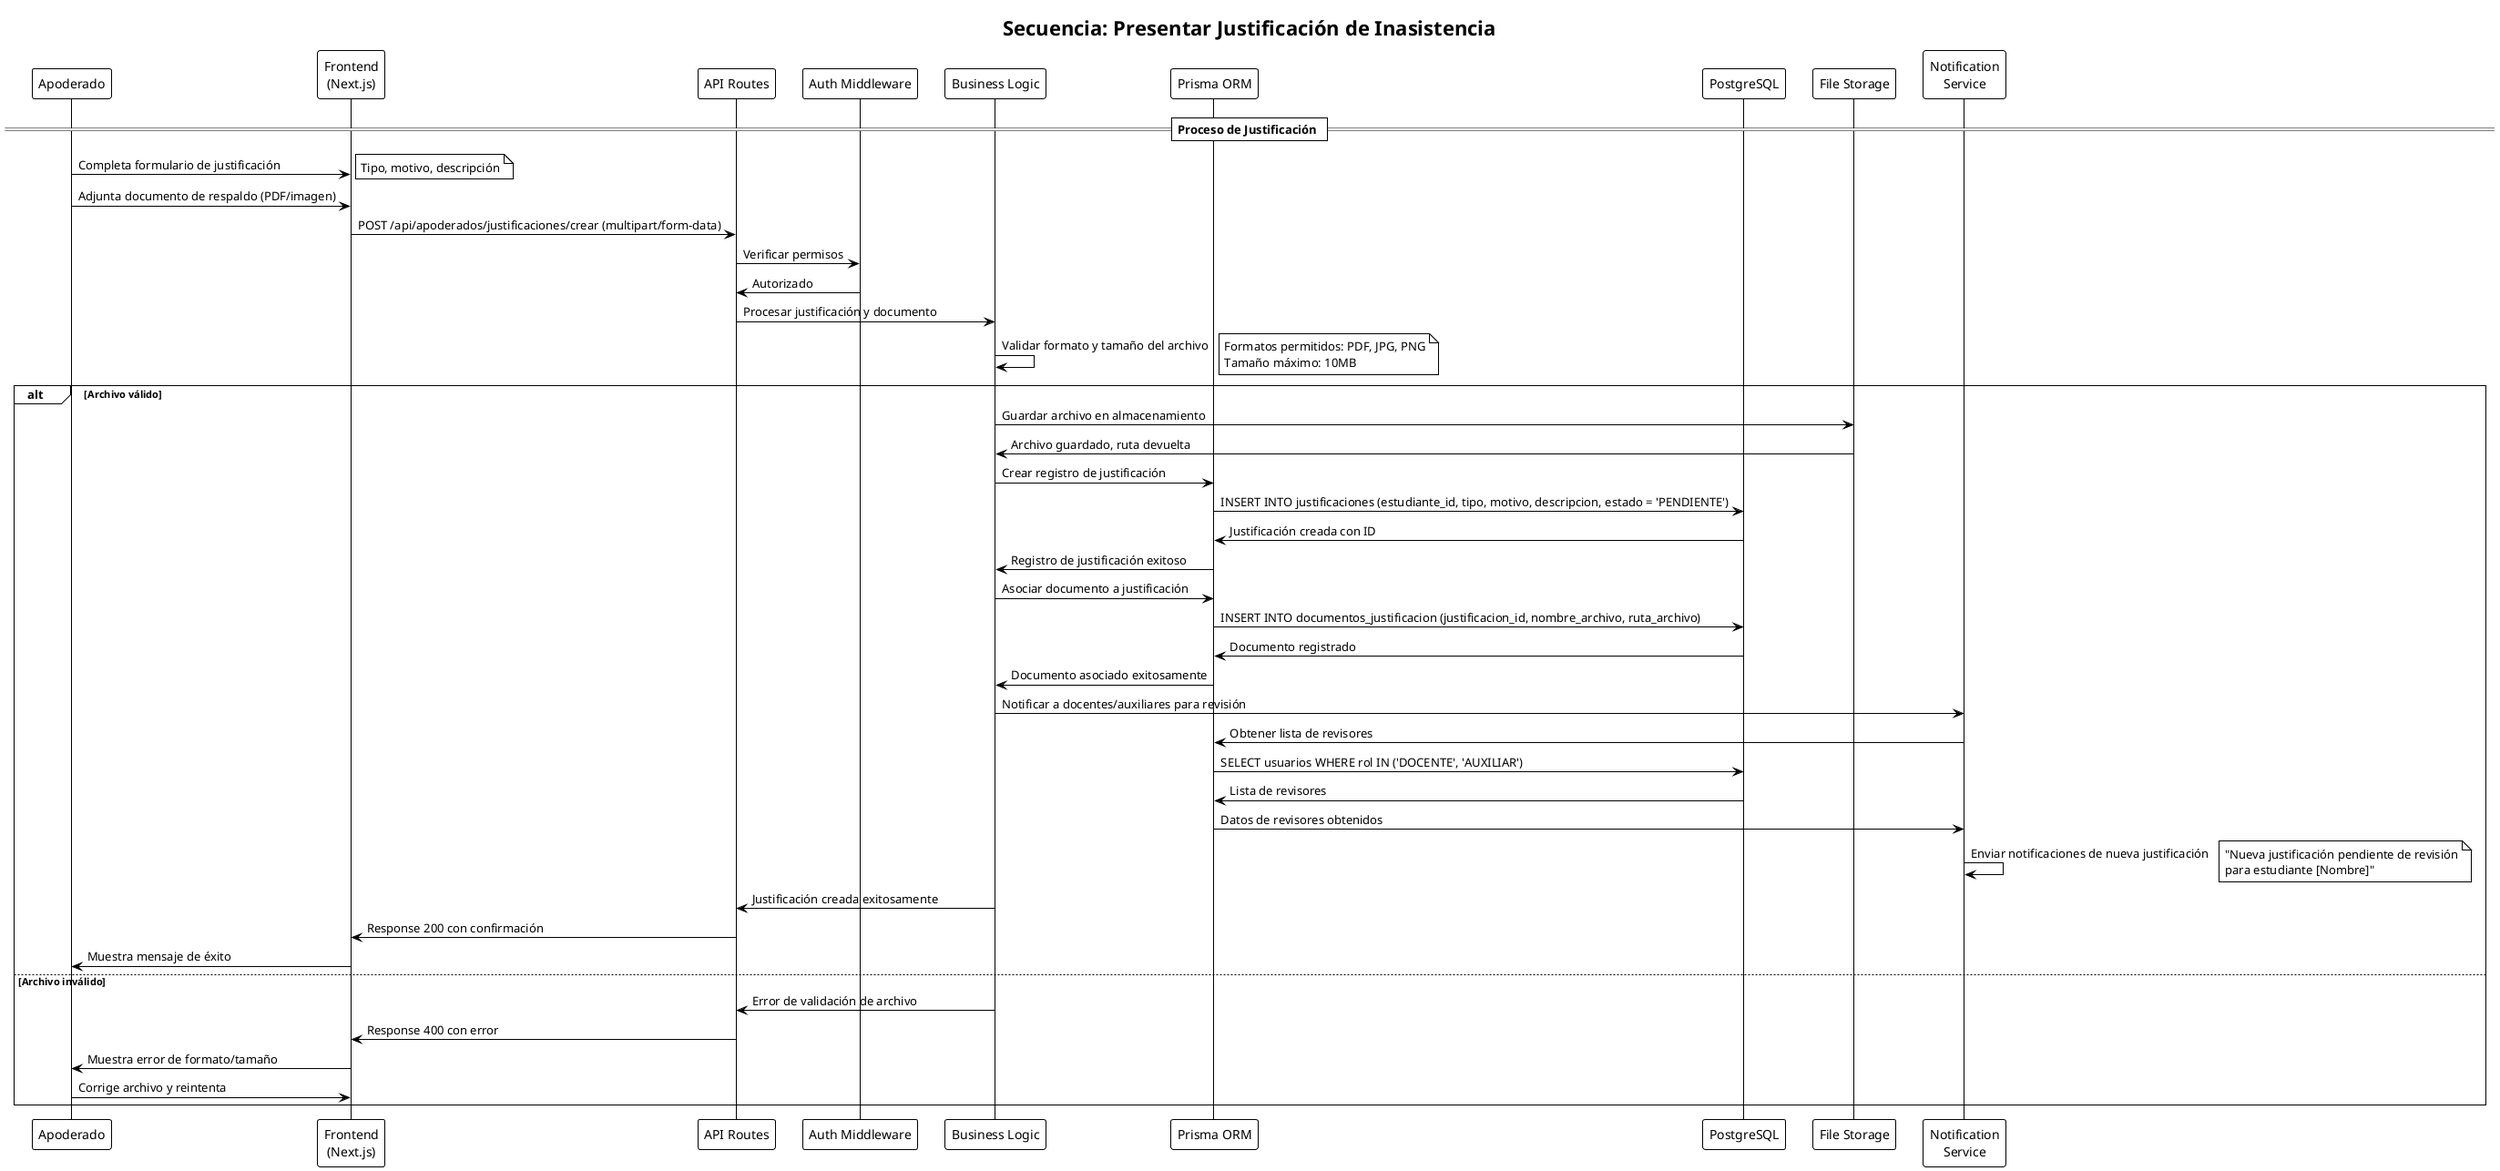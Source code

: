 @startuml
!theme plain
title Secuencia: Presentar Justificación de Inasistencia

participant "Apoderado" as A
participant "Frontend\n(Next.js)" as F
participant "API Routes" as API
participant "Auth Middleware" as Auth
participant "Business Logic" as BL
participant "Prisma ORM" as P
participant "PostgreSQL" as DB
participant "File Storage" as FS
participant "Notification\nService" as NS

== Proceso de Justificación ==

A -> F: Completa formulario de justificación
note right: Tipo, motivo, descripción
A -> F: Adjunta documento de respaldo (PDF/imagen)
F -> API: POST /api/apoderados/justificaciones/crear (multipart/form-data)
API -> Auth: Verificar permisos
Auth -> API: Autorizado
API -> BL: Procesar justificación y documento
BL -> BL: Validar formato y tamaño del archivo
note right: Formatos permitidos: PDF, JPG, PNG\nTamaño máximo: 10MB

alt Archivo válido
    BL -> FS: Guardar archivo en almacenamiento
    FS -> BL: Archivo guardado, ruta devuelta
    BL -> P: Crear registro de justificación
    P -> DB: INSERT INTO justificaciones (estudiante_id, tipo, motivo, descripcion, estado = 'PENDIENTE')
    DB -> P: Justificación creada con ID
    P -> BL: Registro de justificación exitoso
    BL -> P: Asociar documento a justificación
    P -> DB: INSERT INTO documentos_justificacion (justificacion_id, nombre_archivo, ruta_archivo)
    DB -> P: Documento registrado
    P -> BL: Documento asociado exitosamente
    BL -> NS: Notificar a docentes/auxiliares para revisión
    NS -> P: Obtener lista de revisores
    P -> DB: SELECT usuarios WHERE rol IN ('DOCENTE', 'AUXILIAR')
    DB -> P: Lista de revisores
    P -> NS: Datos de revisores obtenidos
    NS -> NS: Enviar notificaciones de nueva justificación
    note right: "Nueva justificación pendiente de revisión\npara estudiante [Nombre]"
    BL -> API: Justificación creada exitosamente
    API -> F: Response 200 con confirmación
    F -> A: Muestra mensaje de éxito
else Archivo inválido
    BL -> API: Error de validación de archivo
    API -> F: Response 400 con error
    F -> A: Muestra error de formato/tamaño
    A -> F: Corrige archivo y reintenta
end

@enduml
